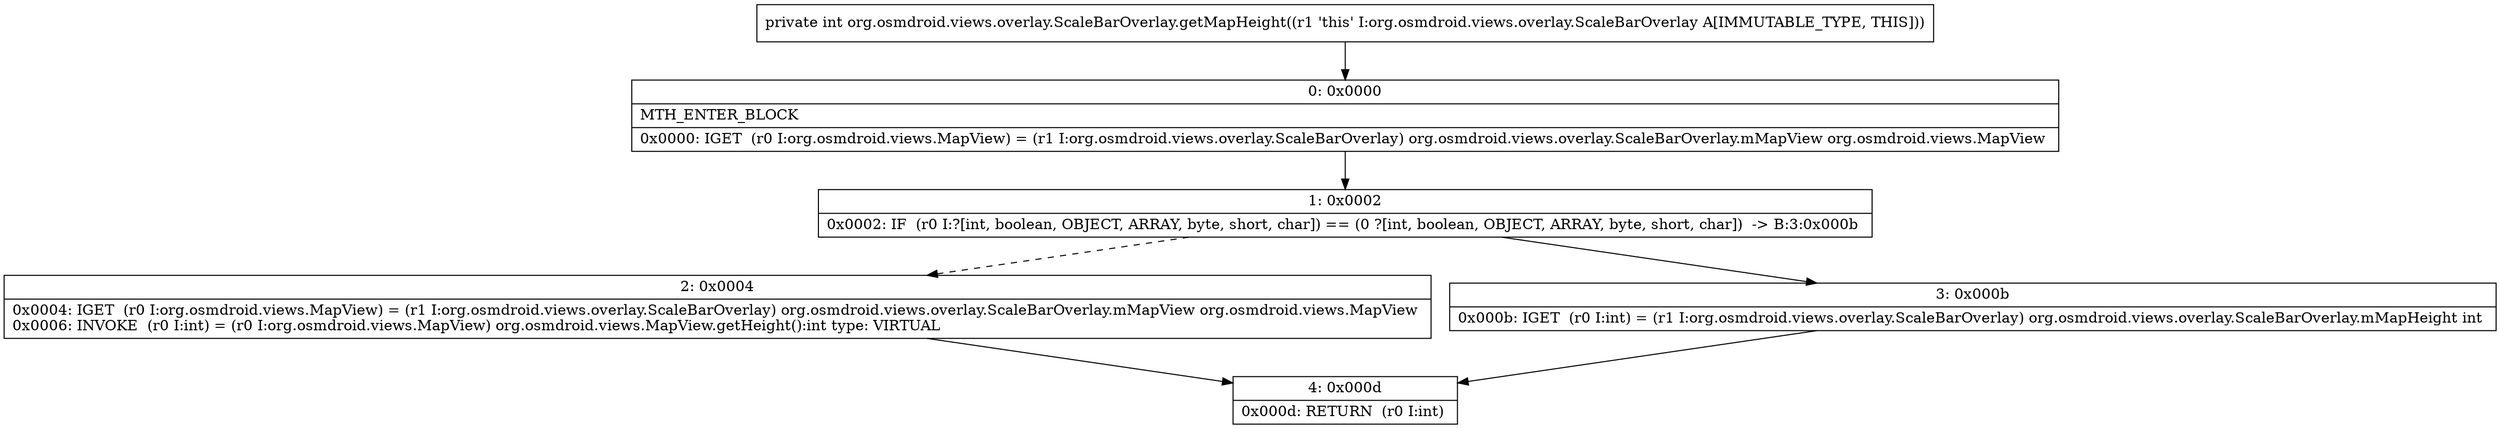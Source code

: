 digraph "CFG fororg.osmdroid.views.overlay.ScaleBarOverlay.getMapHeight()I" {
Node_0 [shape=record,label="{0\:\ 0x0000|MTH_ENTER_BLOCK\l|0x0000: IGET  (r0 I:org.osmdroid.views.MapView) = (r1 I:org.osmdroid.views.overlay.ScaleBarOverlay) org.osmdroid.views.overlay.ScaleBarOverlay.mMapView org.osmdroid.views.MapView \l}"];
Node_1 [shape=record,label="{1\:\ 0x0002|0x0002: IF  (r0 I:?[int, boolean, OBJECT, ARRAY, byte, short, char]) == (0 ?[int, boolean, OBJECT, ARRAY, byte, short, char])  \-\> B:3:0x000b \l}"];
Node_2 [shape=record,label="{2\:\ 0x0004|0x0004: IGET  (r0 I:org.osmdroid.views.MapView) = (r1 I:org.osmdroid.views.overlay.ScaleBarOverlay) org.osmdroid.views.overlay.ScaleBarOverlay.mMapView org.osmdroid.views.MapView \l0x0006: INVOKE  (r0 I:int) = (r0 I:org.osmdroid.views.MapView) org.osmdroid.views.MapView.getHeight():int type: VIRTUAL \l}"];
Node_3 [shape=record,label="{3\:\ 0x000b|0x000b: IGET  (r0 I:int) = (r1 I:org.osmdroid.views.overlay.ScaleBarOverlay) org.osmdroid.views.overlay.ScaleBarOverlay.mMapHeight int \l}"];
Node_4 [shape=record,label="{4\:\ 0x000d|0x000d: RETURN  (r0 I:int) \l}"];
MethodNode[shape=record,label="{private int org.osmdroid.views.overlay.ScaleBarOverlay.getMapHeight((r1 'this' I:org.osmdroid.views.overlay.ScaleBarOverlay A[IMMUTABLE_TYPE, THIS])) }"];
MethodNode -> Node_0;
Node_0 -> Node_1;
Node_1 -> Node_2[style=dashed];
Node_1 -> Node_3;
Node_2 -> Node_4;
Node_3 -> Node_4;
}

